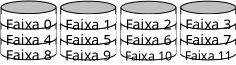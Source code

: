 <?xml version="1.0" encoding="UTF-8"?>
<dia:diagram xmlns:dia="http://www.lysator.liu.se/~alla/dia/">
  <dia:layer name="Segundo Plano" visible="true" active="true">
    <dia:object type="Standard - Line" version="0" id="O0">
      <dia:attribute name="obj_pos">
        <dia:point val="26.766,7.142"/>
      </dia:attribute>
      <dia:attribute name="obj_bb">
        <dia:rectangle val="26.766,6.37;26.767,7.142"/>
      </dia:attribute>
      <dia:attribute name="conn_endpoints">
        <dia:point val="26.766,7.142"/>
        <dia:point val="26.767,6.37"/>
      </dia:attribute>
      <dia:attribute name="numcp">
        <dia:int val="1"/>
      </dia:attribute>
      <dia:attribute name="line_width">
        <dia:real val="0"/>
      </dia:attribute>
      <dia:connections>
        <dia:connection handle="0" to="O19" connection="4"/>
        <dia:connection handle="1" to="O18" connection="4"/>
      </dia:connections>
    </dia:object>
    <dia:object type="Standard - Line" version="0" id="O1">
      <dia:attribute name="obj_pos">
        <dia:point val="24.014,7.142"/>
      </dia:attribute>
      <dia:attribute name="obj_bb">
        <dia:rectangle val="24.014,6.37;24.015,7.142"/>
      </dia:attribute>
      <dia:attribute name="conn_endpoints">
        <dia:point val="24.014,7.142"/>
        <dia:point val="24.015,6.37"/>
      </dia:attribute>
      <dia:attribute name="numcp">
        <dia:int val="1"/>
      </dia:attribute>
      <dia:attribute name="line_width">
        <dia:real val="0"/>
      </dia:attribute>
      <dia:connections>
        <dia:connection handle="0" to="O19" connection="3"/>
        <dia:connection handle="1" to="O18" connection="3"/>
      </dia:connections>
    </dia:object>
    <dia:object type="Standard - Line" version="0" id="O2">
      <dia:attribute name="obj_pos">
        <dia:point val="29.747,7.152"/>
      </dia:attribute>
      <dia:attribute name="obj_bb">
        <dia:rectangle val="29.747,6.38;29.747,7.152"/>
      </dia:attribute>
      <dia:attribute name="conn_endpoints">
        <dia:point val="29.747,7.152"/>
        <dia:point val="29.747,6.38"/>
      </dia:attribute>
      <dia:attribute name="numcp">
        <dia:int val="1"/>
      </dia:attribute>
      <dia:attribute name="line_width">
        <dia:real val="0"/>
      </dia:attribute>
      <dia:connections>
        <dia:connection handle="0" to="O35" connection="4"/>
        <dia:connection handle="1" to="O34" connection="4"/>
      </dia:connections>
    </dia:object>
    <dia:object type="Standard - Line" version="0" id="O3">
      <dia:attribute name="obj_pos">
        <dia:point val="26.994,7.152"/>
      </dia:attribute>
      <dia:attribute name="obj_bb">
        <dia:rectangle val="26.994,6.38;26.995,7.152"/>
      </dia:attribute>
      <dia:attribute name="conn_endpoints">
        <dia:point val="26.994,7.152"/>
        <dia:point val="26.995,6.38"/>
      </dia:attribute>
      <dia:attribute name="numcp">
        <dia:int val="1"/>
      </dia:attribute>
      <dia:attribute name="line_width">
        <dia:real val="0"/>
      </dia:attribute>
      <dia:connections>
        <dia:connection handle="0" to="O35" connection="3"/>
        <dia:connection handle="1" to="O34" connection="3"/>
      </dia:connections>
    </dia:object>
    <dia:object type="Standard - Line" version="0" id="O4">
      <dia:attribute name="obj_pos">
        <dia:point val="32.759,7.155"/>
      </dia:attribute>
      <dia:attribute name="obj_bb">
        <dia:rectangle val="32.759,6.383;32.76,7.155"/>
      </dia:attribute>
      <dia:attribute name="conn_endpoints">
        <dia:point val="32.759,7.155"/>
        <dia:point val="32.76,6.383"/>
      </dia:attribute>
      <dia:attribute name="numcp">
        <dia:int val="1"/>
      </dia:attribute>
      <dia:attribute name="line_width">
        <dia:real val="0"/>
      </dia:attribute>
      <dia:connections>
        <dia:connection handle="0" to="O51" connection="4"/>
        <dia:connection handle="1" to="O50" connection="4"/>
      </dia:connections>
    </dia:object>
    <dia:object type="Standard - Line" version="0" id="O5">
      <dia:attribute name="obj_pos">
        <dia:point val="30.007,7.155"/>
      </dia:attribute>
      <dia:attribute name="obj_bb">
        <dia:rectangle val="30.007,6.383;30.008,7.155"/>
      </dia:attribute>
      <dia:attribute name="conn_endpoints">
        <dia:point val="30.007,7.155"/>
        <dia:point val="30.008,6.383"/>
      </dia:attribute>
      <dia:attribute name="numcp">
        <dia:int val="1"/>
      </dia:attribute>
      <dia:attribute name="line_width">
        <dia:real val="0"/>
      </dia:attribute>
      <dia:connections>
        <dia:connection handle="0" to="O51" connection="3"/>
        <dia:connection handle="1" to="O50" connection="3"/>
      </dia:connections>
    </dia:object>
    <dia:object type="Standard - Line" version="0" id="O6">
      <dia:attribute name="obj_pos">
        <dia:point val="26.763,8.675"/>
      </dia:attribute>
      <dia:attribute name="obj_bb">
        <dia:rectangle val="26.763,7.903;26.764,8.675"/>
      </dia:attribute>
      <dia:attribute name="conn_endpoints">
        <dia:point val="26.763,8.675"/>
        <dia:point val="26.764,7.903"/>
      </dia:attribute>
      <dia:attribute name="numcp">
        <dia:int val="1"/>
      </dia:attribute>
      <dia:attribute name="line_width">
        <dia:real val="0"/>
      </dia:attribute>
      <dia:connections>
        <dia:connection handle="0" to="O9" connection="4"/>
        <dia:connection handle="1" to="O8" connection="4"/>
      </dia:connections>
    </dia:object>
    <dia:object type="Standard - Line" version="0" id="O7">
      <dia:attribute name="obj_pos">
        <dia:point val="24.011,8.675"/>
      </dia:attribute>
      <dia:attribute name="obj_bb">
        <dia:rectangle val="24.011,7.903;24.012,8.675"/>
      </dia:attribute>
      <dia:attribute name="conn_endpoints">
        <dia:point val="24.011,8.675"/>
        <dia:point val="24.012,7.903"/>
      </dia:attribute>
      <dia:attribute name="numcp">
        <dia:int val="1"/>
      </dia:attribute>
      <dia:attribute name="line_width">
        <dia:real val="0"/>
      </dia:attribute>
      <dia:connections>
        <dia:connection handle="0" to="O9" connection="3"/>
        <dia:connection handle="1" to="O8" connection="3"/>
      </dia:connections>
    </dia:object>
    <dia:object type="Standard - Ellipse" version="0" id="O8">
      <dia:attribute name="obj_pos">
        <dia:point val="24.012,7.587"/>
      </dia:attribute>
      <dia:attribute name="obj_bb">
        <dia:rectangle val="24.012,7.587;26.764,8.219"/>
      </dia:attribute>
      <dia:attribute name="elem_corner">
        <dia:point val="24.012,7.587"/>
      </dia:attribute>
      <dia:attribute name="elem_width">
        <dia:real val="2.752"/>
      </dia:attribute>
      <dia:attribute name="elem_height">
        <dia:real val="0.632"/>
      </dia:attribute>
      <dia:attribute name="border_width">
        <dia:real val="0"/>
      </dia:attribute>
      <dia:attribute name="inner_color">
        <dia:color val="#7f7f7f"/>
      </dia:attribute>
    </dia:object>
    <dia:object type="Standard - Ellipse" version="0" id="O9">
      <dia:attribute name="obj_pos">
        <dia:point val="24.011,8.359"/>
      </dia:attribute>
      <dia:attribute name="obj_bb">
        <dia:rectangle val="24.011,8.359;26.763,8.991"/>
      </dia:attribute>
      <dia:attribute name="elem_corner">
        <dia:point val="24.011,8.359"/>
      </dia:attribute>
      <dia:attribute name="elem_width">
        <dia:real val="2.752"/>
      </dia:attribute>
      <dia:attribute name="elem_height">
        <dia:real val="0.632"/>
      </dia:attribute>
      <dia:attribute name="border_width">
        <dia:real val="0"/>
      </dia:attribute>
    </dia:object>
    <dia:object type="Standard - Box" version="0" id="O10">
      <dia:attribute name="obj_pos">
        <dia:point val="24.026,8.265"/>
      </dia:attribute>
      <dia:attribute name="obj_bb">
        <dia:rectangle val="24.026,8.265;26.751,8.67"/>
      </dia:attribute>
      <dia:attribute name="elem_corner">
        <dia:point val="24.026,8.265"/>
      </dia:attribute>
      <dia:attribute name="elem_width">
        <dia:real val="2.725"/>
      </dia:attribute>
      <dia:attribute name="elem_height">
        <dia:real val="0.405"/>
      </dia:attribute>
      <dia:attribute name="border_width">
        <dia:real val="0"/>
      </dia:attribute>
      <dia:attribute name="border_color">
        <dia:color val="#ffffff"/>
      </dia:attribute>
      <dia:attribute name="show_background">
        <dia:boolean val="true"/>
      </dia:attribute>
    </dia:object>
    <dia:object type="Standard - Text" version="1" id="O11">
      <dia:attribute name="obj_pos">
        <dia:point val="25.395,8.74"/>
      </dia:attribute>
      <dia:attribute name="obj_bb">
        <dia:rectangle val="24.148,8.329;26.641,9.151"/>
      </dia:attribute>
      <dia:attribute name="text">
        <dia:composite type="text">
          <dia:attribute name="string">
            <dia:string>#Faixa 8#</dia:string>
          </dia:attribute>
          <dia:attribute name="font">
            <dia:font family="sans" style="0" name="Helvetica"/>
          </dia:attribute>
          <dia:attribute name="height">
            <dia:real val="0.882"/>
          </dia:attribute>
          <dia:attribute name="pos">
            <dia:point val="25.395,8.984"/>
          </dia:attribute>
          <dia:attribute name="color">
            <dia:color val="#000000"/>
          </dia:attribute>
          <dia:attribute name="alignment">
            <dia:enum val="1"/>
          </dia:attribute>
        </dia:composite>
      </dia:attribute>
      <dia:attribute name="valign">
        <dia:enum val="2"/>
      </dia:attribute>
    </dia:object>
    <dia:object type="Standard - Line" version="0" id="O12">
      <dia:attribute name="obj_pos">
        <dia:point val="26.763,7.911"/>
      </dia:attribute>
      <dia:attribute name="obj_bb">
        <dia:rectangle val="26.763,7.139;26.764,7.911"/>
      </dia:attribute>
      <dia:attribute name="conn_endpoints">
        <dia:point val="26.763,7.911"/>
        <dia:point val="26.764,7.139"/>
      </dia:attribute>
      <dia:attribute name="numcp">
        <dia:int val="1"/>
      </dia:attribute>
      <dia:attribute name="line_width">
        <dia:real val="0"/>
      </dia:attribute>
      <dia:connections>
        <dia:connection handle="0" to="O15" connection="4"/>
        <dia:connection handle="1" to="O14" connection="4"/>
      </dia:connections>
    </dia:object>
    <dia:object type="Standard - Line" version="0" id="O13">
      <dia:attribute name="obj_pos">
        <dia:point val="24.011,7.911"/>
      </dia:attribute>
      <dia:attribute name="obj_bb">
        <dia:rectangle val="24.011,7.139;24.011,7.911"/>
      </dia:attribute>
      <dia:attribute name="conn_endpoints">
        <dia:point val="24.011,7.911"/>
        <dia:point val="24.011,7.139"/>
      </dia:attribute>
      <dia:attribute name="numcp">
        <dia:int val="1"/>
      </dia:attribute>
      <dia:attribute name="line_width">
        <dia:real val="0"/>
      </dia:attribute>
      <dia:connections>
        <dia:connection handle="0" to="O15" connection="3"/>
        <dia:connection handle="1" to="O14" connection="3"/>
      </dia:connections>
    </dia:object>
    <dia:object type="Standard - Ellipse" version="0" id="O14">
      <dia:attribute name="obj_pos">
        <dia:point val="24.011,6.823"/>
      </dia:attribute>
      <dia:attribute name="obj_bb">
        <dia:rectangle val="24.011,6.823;26.764,7.455"/>
      </dia:attribute>
      <dia:attribute name="elem_corner">
        <dia:point val="24.011,6.823"/>
      </dia:attribute>
      <dia:attribute name="elem_width">
        <dia:real val="2.752"/>
      </dia:attribute>
      <dia:attribute name="elem_height">
        <dia:real val="0.632"/>
      </dia:attribute>
      <dia:attribute name="border_width">
        <dia:real val="0"/>
      </dia:attribute>
      <dia:attribute name="inner_color">
        <dia:color val="#7f7f7f"/>
      </dia:attribute>
    </dia:object>
    <dia:object type="Standard - Ellipse" version="0" id="O15">
      <dia:attribute name="obj_pos">
        <dia:point val="24.011,7.595"/>
      </dia:attribute>
      <dia:attribute name="obj_bb">
        <dia:rectangle val="24.011,7.595;26.763,8.227"/>
      </dia:attribute>
      <dia:attribute name="elem_corner">
        <dia:point val="24.011,7.595"/>
      </dia:attribute>
      <dia:attribute name="elem_width">
        <dia:real val="2.752"/>
      </dia:attribute>
      <dia:attribute name="elem_height">
        <dia:real val="0.632"/>
      </dia:attribute>
      <dia:attribute name="border_width">
        <dia:real val="0"/>
      </dia:attribute>
    </dia:object>
    <dia:object type="Standard - Box" version="0" id="O16">
      <dia:attribute name="obj_pos">
        <dia:point val="24.026,7.501"/>
      </dia:attribute>
      <dia:attribute name="obj_bb">
        <dia:rectangle val="24.026,7.501;26.751,7.906"/>
      </dia:attribute>
      <dia:attribute name="elem_corner">
        <dia:point val="24.026,7.501"/>
      </dia:attribute>
      <dia:attribute name="elem_width">
        <dia:real val="2.725"/>
      </dia:attribute>
      <dia:attribute name="elem_height">
        <dia:real val="0.405"/>
      </dia:attribute>
      <dia:attribute name="border_width">
        <dia:real val="0"/>
      </dia:attribute>
      <dia:attribute name="border_color">
        <dia:color val="#ffffff"/>
      </dia:attribute>
      <dia:attribute name="show_background">
        <dia:boolean val="true"/>
      </dia:attribute>
    </dia:object>
    <dia:object type="Standard - Text" version="1" id="O17">
      <dia:attribute name="obj_pos">
        <dia:point val="25.394,7.976"/>
      </dia:attribute>
      <dia:attribute name="obj_bb">
        <dia:rectangle val="24.148,7.565;26.64,8.387"/>
      </dia:attribute>
      <dia:attribute name="text">
        <dia:composite type="text">
          <dia:attribute name="string">
            <dia:string>#Faixa 4#</dia:string>
          </dia:attribute>
          <dia:attribute name="font">
            <dia:font family="sans" style="0" name="Helvetica"/>
          </dia:attribute>
          <dia:attribute name="height">
            <dia:real val="0.882"/>
          </dia:attribute>
          <dia:attribute name="pos">
            <dia:point val="25.394,8.22"/>
          </dia:attribute>
          <dia:attribute name="color">
            <dia:color val="#000000"/>
          </dia:attribute>
          <dia:attribute name="alignment">
            <dia:enum val="1"/>
          </dia:attribute>
        </dia:composite>
      </dia:attribute>
      <dia:attribute name="valign">
        <dia:enum val="2"/>
      </dia:attribute>
    </dia:object>
    <dia:object type="Standard - Ellipse" version="0" id="O18">
      <dia:attribute name="obj_pos">
        <dia:point val="24.015,6.054"/>
      </dia:attribute>
      <dia:attribute name="obj_bb">
        <dia:rectangle val="24.015,6.054;26.767,6.686"/>
      </dia:attribute>
      <dia:attribute name="elem_corner">
        <dia:point val="24.015,6.054"/>
      </dia:attribute>
      <dia:attribute name="elem_width">
        <dia:real val="2.752"/>
      </dia:attribute>
      <dia:attribute name="elem_height">
        <dia:real val="0.632"/>
      </dia:attribute>
      <dia:attribute name="border_width">
        <dia:real val="0"/>
      </dia:attribute>
      <dia:attribute name="inner_color">
        <dia:color val="#bfbfbf"/>
      </dia:attribute>
    </dia:object>
    <dia:object type="Standard - Ellipse" version="0" id="O19">
      <dia:attribute name="obj_pos">
        <dia:point val="24.014,6.827"/>
      </dia:attribute>
      <dia:attribute name="obj_bb">
        <dia:rectangle val="24.014,6.827;26.766,7.458"/>
      </dia:attribute>
      <dia:attribute name="elem_corner">
        <dia:point val="24.014,6.827"/>
      </dia:attribute>
      <dia:attribute name="elem_width">
        <dia:real val="2.752"/>
      </dia:attribute>
      <dia:attribute name="elem_height">
        <dia:real val="0.632"/>
      </dia:attribute>
      <dia:attribute name="border_width">
        <dia:real val="0"/>
      </dia:attribute>
    </dia:object>
    <dia:object type="Standard - Box" version="0" id="O20">
      <dia:attribute name="obj_pos">
        <dia:point val="24.029,6.733"/>
      </dia:attribute>
      <dia:attribute name="obj_bb">
        <dia:rectangle val="24.029,6.733;26.754,7.138"/>
      </dia:attribute>
      <dia:attribute name="elem_corner">
        <dia:point val="24.029,6.733"/>
      </dia:attribute>
      <dia:attribute name="elem_width">
        <dia:real val="2.725"/>
      </dia:attribute>
      <dia:attribute name="elem_height">
        <dia:real val="0.405"/>
      </dia:attribute>
      <dia:attribute name="border_width">
        <dia:real val="0"/>
      </dia:attribute>
      <dia:attribute name="border_color">
        <dia:color val="#ffffff"/>
      </dia:attribute>
      <dia:attribute name="show_background">
        <dia:boolean val="true"/>
      </dia:attribute>
    </dia:object>
    <dia:object type="Standard - Text" version="1" id="O21">
      <dia:attribute name="obj_pos">
        <dia:point val="25.397,7.207"/>
      </dia:attribute>
      <dia:attribute name="obj_bb">
        <dia:rectangle val="24.151,6.796;26.644,7.619"/>
      </dia:attribute>
      <dia:attribute name="text">
        <dia:composite type="text">
          <dia:attribute name="string">
            <dia:string>#Faixa 0#</dia:string>
          </dia:attribute>
          <dia:attribute name="font">
            <dia:font family="sans" style="0" name="Helvetica"/>
          </dia:attribute>
          <dia:attribute name="height">
            <dia:real val="0.882"/>
          </dia:attribute>
          <dia:attribute name="pos">
            <dia:point val="25.397,7.451"/>
          </dia:attribute>
          <dia:attribute name="color">
            <dia:color val="#000000"/>
          </dia:attribute>
          <dia:attribute name="alignment">
            <dia:enum val="1"/>
          </dia:attribute>
        </dia:composite>
      </dia:attribute>
      <dia:attribute name="valign">
        <dia:enum val="2"/>
      </dia:attribute>
    </dia:object>
    <dia:object type="Standard - Line" version="0" id="O22">
      <dia:attribute name="obj_pos">
        <dia:point val="29.744,8.685"/>
      </dia:attribute>
      <dia:attribute name="obj_bb">
        <dia:rectangle val="29.744,7.913;29.745,8.685"/>
      </dia:attribute>
      <dia:attribute name="conn_endpoints">
        <dia:point val="29.744,8.685"/>
        <dia:point val="29.745,7.913"/>
      </dia:attribute>
      <dia:attribute name="numcp">
        <dia:int val="1"/>
      </dia:attribute>
      <dia:attribute name="line_width">
        <dia:real val="0"/>
      </dia:attribute>
      <dia:connections>
        <dia:connection handle="0" to="O25" connection="4"/>
        <dia:connection handle="1" to="O24" connection="4"/>
      </dia:connections>
    </dia:object>
    <dia:object type="Standard - Line" version="0" id="O23">
      <dia:attribute name="obj_pos">
        <dia:point val="26.991,8.685"/>
      </dia:attribute>
      <dia:attribute name="obj_bb">
        <dia:rectangle val="26.991,7.913;26.992,8.685"/>
      </dia:attribute>
      <dia:attribute name="conn_endpoints">
        <dia:point val="26.991,8.685"/>
        <dia:point val="26.992,7.913"/>
      </dia:attribute>
      <dia:attribute name="numcp">
        <dia:int val="1"/>
      </dia:attribute>
      <dia:attribute name="line_width">
        <dia:real val="0"/>
      </dia:attribute>
      <dia:connections>
        <dia:connection handle="0" to="O25" connection="3"/>
        <dia:connection handle="1" to="O24" connection="3"/>
      </dia:connections>
    </dia:object>
    <dia:object type="Standard - Ellipse" version="0" id="O24">
      <dia:attribute name="obj_pos">
        <dia:point val="26.992,7.597"/>
      </dia:attribute>
      <dia:attribute name="obj_bb">
        <dia:rectangle val="26.992,7.597;29.745,8.229"/>
      </dia:attribute>
      <dia:attribute name="elem_corner">
        <dia:point val="26.992,7.597"/>
      </dia:attribute>
      <dia:attribute name="elem_width">
        <dia:real val="2.752"/>
      </dia:attribute>
      <dia:attribute name="elem_height">
        <dia:real val="0.632"/>
      </dia:attribute>
      <dia:attribute name="border_width">
        <dia:real val="0"/>
      </dia:attribute>
      <dia:attribute name="inner_color">
        <dia:color val="#7f7f7f"/>
      </dia:attribute>
    </dia:object>
    <dia:object type="Standard - Ellipse" version="0" id="O25">
      <dia:attribute name="obj_pos">
        <dia:point val="26.991,8.369"/>
      </dia:attribute>
      <dia:attribute name="obj_bb">
        <dia:rectangle val="26.991,8.369;29.744,9.001"/>
      </dia:attribute>
      <dia:attribute name="elem_corner">
        <dia:point val="26.991,8.369"/>
      </dia:attribute>
      <dia:attribute name="elem_width">
        <dia:real val="2.752"/>
      </dia:attribute>
      <dia:attribute name="elem_height">
        <dia:real val="0.632"/>
      </dia:attribute>
      <dia:attribute name="border_width">
        <dia:real val="0"/>
      </dia:attribute>
    </dia:object>
    <dia:object type="Standard - Box" version="0" id="O26">
      <dia:attribute name="obj_pos">
        <dia:point val="27.007,8.275"/>
      </dia:attribute>
      <dia:attribute name="obj_bb">
        <dia:rectangle val="27.007,8.275;29.732,8.68"/>
      </dia:attribute>
      <dia:attribute name="elem_corner">
        <dia:point val="27.007,8.275"/>
      </dia:attribute>
      <dia:attribute name="elem_width">
        <dia:real val="2.725"/>
      </dia:attribute>
      <dia:attribute name="elem_height">
        <dia:real val="0.405"/>
      </dia:attribute>
      <dia:attribute name="border_width">
        <dia:real val="0"/>
      </dia:attribute>
      <dia:attribute name="border_color">
        <dia:color val="#ffffff"/>
      </dia:attribute>
      <dia:attribute name="show_background">
        <dia:boolean val="true"/>
      </dia:attribute>
    </dia:object>
    <dia:object type="Standard - Text" version="1" id="O27">
      <dia:attribute name="obj_pos">
        <dia:point val="28.366,8.759"/>
      </dia:attribute>
      <dia:attribute name="obj_bb">
        <dia:rectangle val="27.12,8.347;29.613,9.17"/>
      </dia:attribute>
      <dia:attribute name="text">
        <dia:composite type="text">
          <dia:attribute name="string">
            <dia:string>#Faixa 9#</dia:string>
          </dia:attribute>
          <dia:attribute name="font">
            <dia:font family="sans" style="0" name="Helvetica"/>
          </dia:attribute>
          <dia:attribute name="height">
            <dia:real val="0.882"/>
          </dia:attribute>
          <dia:attribute name="pos">
            <dia:point val="28.366,9.002"/>
          </dia:attribute>
          <dia:attribute name="color">
            <dia:color val="#000000"/>
          </dia:attribute>
          <dia:attribute name="alignment">
            <dia:enum val="1"/>
          </dia:attribute>
        </dia:composite>
      </dia:attribute>
      <dia:attribute name="valign">
        <dia:enum val="2"/>
      </dia:attribute>
    </dia:object>
    <dia:object type="Standard - Line" version="0" id="O28">
      <dia:attribute name="obj_pos">
        <dia:point val="29.744,7.921"/>
      </dia:attribute>
      <dia:attribute name="obj_bb">
        <dia:rectangle val="29.744,7.149;29.744,7.921"/>
      </dia:attribute>
      <dia:attribute name="conn_endpoints">
        <dia:point val="29.744,7.921"/>
        <dia:point val="29.744,7.149"/>
      </dia:attribute>
      <dia:attribute name="numcp">
        <dia:int val="1"/>
      </dia:attribute>
      <dia:attribute name="line_width">
        <dia:real val="0"/>
      </dia:attribute>
      <dia:connections>
        <dia:connection handle="0" to="O31" connection="4"/>
        <dia:connection handle="1" to="O30" connection="4"/>
      </dia:connections>
    </dia:object>
    <dia:object type="Standard - Line" version="0" id="O29">
      <dia:attribute name="obj_pos">
        <dia:point val="26.991,7.921"/>
      </dia:attribute>
      <dia:attribute name="obj_bb">
        <dia:rectangle val="26.991,7.149;26.992,7.921"/>
      </dia:attribute>
      <dia:attribute name="conn_endpoints">
        <dia:point val="26.991,7.921"/>
        <dia:point val="26.992,7.149"/>
      </dia:attribute>
      <dia:attribute name="numcp">
        <dia:int val="1"/>
      </dia:attribute>
      <dia:attribute name="line_width">
        <dia:real val="0"/>
      </dia:attribute>
      <dia:connections>
        <dia:connection handle="0" to="O31" connection="3"/>
        <dia:connection handle="1" to="O30" connection="3"/>
      </dia:connections>
    </dia:object>
    <dia:object type="Standard - Ellipse" version="0" id="O30">
      <dia:attribute name="obj_pos">
        <dia:point val="26.992,6.833"/>
      </dia:attribute>
      <dia:attribute name="obj_bb">
        <dia:rectangle val="26.992,6.833;29.744,7.465"/>
      </dia:attribute>
      <dia:attribute name="elem_corner">
        <dia:point val="26.992,6.833"/>
      </dia:attribute>
      <dia:attribute name="elem_width">
        <dia:real val="2.752"/>
      </dia:attribute>
      <dia:attribute name="elem_height">
        <dia:real val="0.632"/>
      </dia:attribute>
      <dia:attribute name="border_width">
        <dia:real val="0"/>
      </dia:attribute>
      <dia:attribute name="inner_color">
        <dia:color val="#7f7f7f"/>
      </dia:attribute>
    </dia:object>
    <dia:object type="Standard - Ellipse" version="0" id="O31">
      <dia:attribute name="obj_pos">
        <dia:point val="26.991,7.605"/>
      </dia:attribute>
      <dia:attribute name="obj_bb">
        <dia:rectangle val="26.991,7.605;29.744,8.237"/>
      </dia:attribute>
      <dia:attribute name="elem_corner">
        <dia:point val="26.991,7.605"/>
      </dia:attribute>
      <dia:attribute name="elem_width">
        <dia:real val="2.752"/>
      </dia:attribute>
      <dia:attribute name="elem_height">
        <dia:real val="0.632"/>
      </dia:attribute>
      <dia:attribute name="border_width">
        <dia:real val="0"/>
      </dia:attribute>
    </dia:object>
    <dia:object type="Standard - Box" version="0" id="O32">
      <dia:attribute name="obj_pos">
        <dia:point val="27.007,7.511"/>
      </dia:attribute>
      <dia:attribute name="obj_bb">
        <dia:rectangle val="27.007,7.511;29.731,7.916"/>
      </dia:attribute>
      <dia:attribute name="elem_corner">
        <dia:point val="27.007,7.511"/>
      </dia:attribute>
      <dia:attribute name="elem_width">
        <dia:real val="2.725"/>
      </dia:attribute>
      <dia:attribute name="elem_height">
        <dia:real val="0.405"/>
      </dia:attribute>
      <dia:attribute name="border_width">
        <dia:real val="0"/>
      </dia:attribute>
      <dia:attribute name="border_color">
        <dia:color val="#ffffff"/>
      </dia:attribute>
      <dia:attribute name="show_background">
        <dia:boolean val="true"/>
      </dia:attribute>
    </dia:object>
    <dia:object type="Standard - Text" version="1" id="O33">
      <dia:attribute name="obj_pos">
        <dia:point val="28.375,7.986"/>
      </dia:attribute>
      <dia:attribute name="obj_bb">
        <dia:rectangle val="27.129,7.575;29.621,8.397"/>
      </dia:attribute>
      <dia:attribute name="text">
        <dia:composite type="text">
          <dia:attribute name="string">
            <dia:string>#Faixa 5#</dia:string>
          </dia:attribute>
          <dia:attribute name="font">
            <dia:font family="sans" style="0" name="Helvetica"/>
          </dia:attribute>
          <dia:attribute name="height">
            <dia:real val="0.882"/>
          </dia:attribute>
          <dia:attribute name="pos">
            <dia:point val="28.375,8.23"/>
          </dia:attribute>
          <dia:attribute name="color">
            <dia:color val="#000000"/>
          </dia:attribute>
          <dia:attribute name="alignment">
            <dia:enum val="1"/>
          </dia:attribute>
        </dia:composite>
      </dia:attribute>
      <dia:attribute name="valign">
        <dia:enum val="2"/>
      </dia:attribute>
    </dia:object>
    <dia:object type="Standard - Ellipse" version="0" id="O34">
      <dia:attribute name="obj_pos">
        <dia:point val="26.995,6.064"/>
      </dia:attribute>
      <dia:attribute name="obj_bb">
        <dia:rectangle val="26.995,6.064;29.748,6.696"/>
      </dia:attribute>
      <dia:attribute name="elem_corner">
        <dia:point val="26.995,6.064"/>
      </dia:attribute>
      <dia:attribute name="elem_width">
        <dia:real val="2.752"/>
      </dia:attribute>
      <dia:attribute name="elem_height">
        <dia:real val="0.632"/>
      </dia:attribute>
      <dia:attribute name="border_width">
        <dia:real val="0"/>
      </dia:attribute>
      <dia:attribute name="inner_color">
        <dia:color val="#bfbfbf"/>
      </dia:attribute>
    </dia:object>
    <dia:object type="Standard - Ellipse" version="0" id="O35">
      <dia:attribute name="obj_pos">
        <dia:point val="26.994,6.836"/>
      </dia:attribute>
      <dia:attribute name="obj_bb">
        <dia:rectangle val="26.994,6.836;29.747,7.468"/>
      </dia:attribute>
      <dia:attribute name="elem_corner">
        <dia:point val="26.994,6.836"/>
      </dia:attribute>
      <dia:attribute name="elem_width">
        <dia:real val="2.752"/>
      </dia:attribute>
      <dia:attribute name="elem_height">
        <dia:real val="0.632"/>
      </dia:attribute>
      <dia:attribute name="border_width">
        <dia:real val="0"/>
      </dia:attribute>
    </dia:object>
    <dia:object type="Standard - Box" version="0" id="O36">
      <dia:attribute name="obj_pos">
        <dia:point val="27.01,6.743"/>
      </dia:attribute>
      <dia:attribute name="obj_bb">
        <dia:rectangle val="27.01,6.743;29.734,7.148"/>
      </dia:attribute>
      <dia:attribute name="elem_corner">
        <dia:point val="27.01,6.743"/>
      </dia:attribute>
      <dia:attribute name="elem_width">
        <dia:real val="2.725"/>
      </dia:attribute>
      <dia:attribute name="elem_height">
        <dia:real val="0.405"/>
      </dia:attribute>
      <dia:attribute name="border_width">
        <dia:real val="0"/>
      </dia:attribute>
      <dia:attribute name="border_color">
        <dia:color val="#ffffff"/>
      </dia:attribute>
      <dia:attribute name="show_background">
        <dia:boolean val="true"/>
      </dia:attribute>
    </dia:object>
    <dia:object type="Standard - Text" version="1" id="O37">
      <dia:attribute name="obj_pos">
        <dia:point val="28.37,7.214"/>
      </dia:attribute>
      <dia:attribute name="obj_bb">
        <dia:rectangle val="27.124,6.803;29.617,7.626"/>
      </dia:attribute>
      <dia:attribute name="text">
        <dia:composite type="text">
          <dia:attribute name="string">
            <dia:string>#Faixa 1#</dia:string>
          </dia:attribute>
          <dia:attribute name="font">
            <dia:font family="sans" style="0" name="Helvetica"/>
          </dia:attribute>
          <dia:attribute name="height">
            <dia:real val="0.882"/>
          </dia:attribute>
          <dia:attribute name="pos">
            <dia:point val="28.37,7.458"/>
          </dia:attribute>
          <dia:attribute name="color">
            <dia:color val="#000000"/>
          </dia:attribute>
          <dia:attribute name="alignment">
            <dia:enum val="1"/>
          </dia:attribute>
        </dia:composite>
      </dia:attribute>
      <dia:attribute name="valign">
        <dia:enum val="2"/>
      </dia:attribute>
      <dia:connections>
        <dia:connection handle="0" to="O35" connection="8"/>
      </dia:connections>
    </dia:object>
    <dia:object type="Standard - Line" version="0" id="O38">
      <dia:attribute name="obj_pos">
        <dia:point val="32.756,8.687"/>
      </dia:attribute>
      <dia:attribute name="obj_bb">
        <dia:rectangle val="32.756,7.915;32.757,8.687"/>
      </dia:attribute>
      <dia:attribute name="conn_endpoints">
        <dia:point val="32.756,8.687"/>
        <dia:point val="32.757,7.915"/>
      </dia:attribute>
      <dia:attribute name="numcp">
        <dia:int val="1"/>
      </dia:attribute>
      <dia:attribute name="line_width">
        <dia:real val="0"/>
      </dia:attribute>
      <dia:connections>
        <dia:connection handle="0" to="O41" connection="4"/>
        <dia:connection handle="1" to="O40" connection="4"/>
      </dia:connections>
    </dia:object>
    <dia:object type="Standard - Line" version="0" id="O39">
      <dia:attribute name="obj_pos">
        <dia:point val="30.004,8.687"/>
      </dia:attribute>
      <dia:attribute name="obj_bb">
        <dia:rectangle val="30.004,7.915;30.005,8.687"/>
      </dia:attribute>
      <dia:attribute name="conn_endpoints">
        <dia:point val="30.004,8.687"/>
        <dia:point val="30.005,7.915"/>
      </dia:attribute>
      <dia:attribute name="numcp">
        <dia:int val="1"/>
      </dia:attribute>
      <dia:attribute name="line_width">
        <dia:real val="0"/>
      </dia:attribute>
      <dia:connections>
        <dia:connection handle="0" to="O41" connection="3"/>
        <dia:connection handle="1" to="O40" connection="3"/>
      </dia:connections>
    </dia:object>
    <dia:object type="Standard - Ellipse" version="0" id="O40">
      <dia:attribute name="obj_pos">
        <dia:point val="30.005,7.599"/>
      </dia:attribute>
      <dia:attribute name="obj_bb">
        <dia:rectangle val="30.005,7.599;32.757,8.231"/>
      </dia:attribute>
      <dia:attribute name="elem_corner">
        <dia:point val="30.005,7.599"/>
      </dia:attribute>
      <dia:attribute name="elem_width">
        <dia:real val="2.752"/>
      </dia:attribute>
      <dia:attribute name="elem_height">
        <dia:real val="0.632"/>
      </dia:attribute>
      <dia:attribute name="border_width">
        <dia:real val="0"/>
      </dia:attribute>
      <dia:attribute name="inner_color">
        <dia:color val="#7f7f7f"/>
      </dia:attribute>
    </dia:object>
    <dia:object type="Standard - Ellipse" version="0" id="O41">
      <dia:attribute name="obj_pos">
        <dia:point val="30.004,8.371"/>
      </dia:attribute>
      <dia:attribute name="obj_bb">
        <dia:rectangle val="30.004,8.371;32.756,9.003"/>
      </dia:attribute>
      <dia:attribute name="elem_corner">
        <dia:point val="30.004,8.371"/>
      </dia:attribute>
      <dia:attribute name="elem_width">
        <dia:real val="2.752"/>
      </dia:attribute>
      <dia:attribute name="elem_height">
        <dia:real val="0.632"/>
      </dia:attribute>
      <dia:attribute name="border_width">
        <dia:real val="0"/>
      </dia:attribute>
    </dia:object>
    <dia:object type="Standard - Box" version="0" id="O42">
      <dia:attribute name="obj_pos">
        <dia:point val="30.019,8.278"/>
      </dia:attribute>
      <dia:attribute name="obj_bb">
        <dia:rectangle val="30.019,8.278;32.744,8.683"/>
      </dia:attribute>
      <dia:attribute name="elem_corner">
        <dia:point val="30.019,8.278"/>
      </dia:attribute>
      <dia:attribute name="elem_width">
        <dia:real val="2.725"/>
      </dia:attribute>
      <dia:attribute name="elem_height">
        <dia:real val="0.405"/>
      </dia:attribute>
      <dia:attribute name="border_width">
        <dia:real val="0"/>
      </dia:attribute>
      <dia:attribute name="border_color">
        <dia:color val="#ffffff"/>
      </dia:attribute>
      <dia:attribute name="show_background">
        <dia:boolean val="true"/>
      </dia:attribute>
    </dia:object>
    <dia:object type="Standard - Text" version="1" id="O43">
      <dia:attribute name="obj_pos">
        <dia:point val="31.388,8.788"/>
      </dia:attribute>
      <dia:attribute name="obj_bb">
        <dia:rectangle val="30.094,8.425;32.681,9.15"/>
      </dia:attribute>
      <dia:attribute name="text">
        <dia:composite type="text">
          <dia:attribute name="string">
            <dia:string>#Faixa 10#</dia:string>
          </dia:attribute>
          <dia:attribute name="font">
            <dia:font family="sans" style="0" name="Helvetica"/>
          </dia:attribute>
          <dia:attribute name="height">
            <dia:real val="0.776"/>
          </dia:attribute>
          <dia:attribute name="pos">
            <dia:point val="31.388,9.003"/>
          </dia:attribute>
          <dia:attribute name="color">
            <dia:color val="#000000"/>
          </dia:attribute>
          <dia:attribute name="alignment">
            <dia:enum val="1"/>
          </dia:attribute>
        </dia:composite>
      </dia:attribute>
      <dia:attribute name="valign">
        <dia:enum val="2"/>
      </dia:attribute>
    </dia:object>
    <dia:object type="Standard - Line" version="0" id="O44">
      <dia:attribute name="obj_pos">
        <dia:point val="32.756,7.924"/>
      </dia:attribute>
      <dia:attribute name="obj_bb">
        <dia:rectangle val="32.756,7.151;32.757,7.924"/>
      </dia:attribute>
      <dia:attribute name="conn_endpoints">
        <dia:point val="32.756,7.924"/>
        <dia:point val="32.757,7.151"/>
      </dia:attribute>
      <dia:attribute name="numcp">
        <dia:int val="1"/>
      </dia:attribute>
      <dia:attribute name="line_width">
        <dia:real val="0"/>
      </dia:attribute>
      <dia:connections>
        <dia:connection handle="0" to="O47" connection="4"/>
        <dia:connection handle="1" to="O46" connection="4"/>
      </dia:connections>
    </dia:object>
    <dia:object type="Standard - Line" version="0" id="O45">
      <dia:attribute name="obj_pos">
        <dia:point val="30.003,7.924"/>
      </dia:attribute>
      <dia:attribute name="obj_bb">
        <dia:rectangle val="30.003,7.151;30.004,7.924"/>
      </dia:attribute>
      <dia:attribute name="conn_endpoints">
        <dia:point val="30.003,7.924"/>
        <dia:point val="30.004,7.151"/>
      </dia:attribute>
      <dia:attribute name="numcp">
        <dia:int val="1"/>
      </dia:attribute>
      <dia:attribute name="line_width">
        <dia:real val="0"/>
      </dia:attribute>
      <dia:connections>
        <dia:connection handle="0" to="O47" connection="3"/>
        <dia:connection handle="1" to="O46" connection="3"/>
      </dia:connections>
    </dia:object>
    <dia:object type="Standard - Ellipse" version="0" id="O46">
      <dia:attribute name="obj_pos">
        <dia:point val="30.004,6.835"/>
      </dia:attribute>
      <dia:attribute name="obj_bb">
        <dia:rectangle val="30.004,6.835;32.757,7.467"/>
      </dia:attribute>
      <dia:attribute name="elem_corner">
        <dia:point val="30.004,6.835"/>
      </dia:attribute>
      <dia:attribute name="elem_width">
        <dia:real val="2.752"/>
      </dia:attribute>
      <dia:attribute name="elem_height">
        <dia:real val="0.632"/>
      </dia:attribute>
      <dia:attribute name="border_width">
        <dia:real val="0"/>
      </dia:attribute>
      <dia:attribute name="inner_color">
        <dia:color val="#7f7f7f"/>
      </dia:attribute>
    </dia:object>
    <dia:object type="Standard - Ellipse" version="0" id="O47">
      <dia:attribute name="obj_pos">
        <dia:point val="30.003,7.608"/>
      </dia:attribute>
      <dia:attribute name="obj_bb">
        <dia:rectangle val="30.003,7.608;32.756,8.239"/>
      </dia:attribute>
      <dia:attribute name="elem_corner">
        <dia:point val="30.003,7.608"/>
      </dia:attribute>
      <dia:attribute name="elem_width">
        <dia:real val="2.752"/>
      </dia:attribute>
      <dia:attribute name="elem_height">
        <dia:real val="0.632"/>
      </dia:attribute>
      <dia:attribute name="border_width">
        <dia:real val="0"/>
      </dia:attribute>
    </dia:object>
    <dia:object type="Standard - Box" version="0" id="O48">
      <dia:attribute name="obj_pos">
        <dia:point val="30.019,7.514"/>
      </dia:attribute>
      <dia:attribute name="obj_bb">
        <dia:rectangle val="30.019,7.514;32.744,7.919"/>
      </dia:attribute>
      <dia:attribute name="elem_corner">
        <dia:point val="30.019,7.514"/>
      </dia:attribute>
      <dia:attribute name="elem_width">
        <dia:real val="2.725"/>
      </dia:attribute>
      <dia:attribute name="elem_height">
        <dia:real val="0.405"/>
      </dia:attribute>
      <dia:attribute name="border_width">
        <dia:real val="0"/>
      </dia:attribute>
      <dia:attribute name="border_color">
        <dia:color val="#ffffff"/>
      </dia:attribute>
      <dia:attribute name="show_background">
        <dia:boolean val="true"/>
      </dia:attribute>
    </dia:object>
    <dia:object type="Standard - Text" version="1" id="O49">
      <dia:attribute name="obj_pos">
        <dia:point val="31.387,7.988"/>
      </dia:attribute>
      <dia:attribute name="obj_bb">
        <dia:rectangle val="30.141,7.577;32.633,8.4"/>
      </dia:attribute>
      <dia:attribute name="text">
        <dia:composite type="text">
          <dia:attribute name="string">
            <dia:string>#Faixa 6#</dia:string>
          </dia:attribute>
          <dia:attribute name="font">
            <dia:font family="sans" style="0" name="Helvetica"/>
          </dia:attribute>
          <dia:attribute name="height">
            <dia:real val="0.882"/>
          </dia:attribute>
          <dia:attribute name="pos">
            <dia:point val="31.387,8.232"/>
          </dia:attribute>
          <dia:attribute name="color">
            <dia:color val="#000000"/>
          </dia:attribute>
          <dia:attribute name="alignment">
            <dia:enum val="1"/>
          </dia:attribute>
        </dia:composite>
      </dia:attribute>
      <dia:attribute name="valign">
        <dia:enum val="2"/>
      </dia:attribute>
    </dia:object>
    <dia:object type="Standard - Ellipse" version="0" id="O50">
      <dia:attribute name="obj_pos">
        <dia:point val="30.008,6.067"/>
      </dia:attribute>
      <dia:attribute name="obj_bb">
        <dia:rectangle val="30.008,6.067;32.76,6.698"/>
      </dia:attribute>
      <dia:attribute name="elem_corner">
        <dia:point val="30.008,6.067"/>
      </dia:attribute>
      <dia:attribute name="elem_width">
        <dia:real val="2.752"/>
      </dia:attribute>
      <dia:attribute name="elem_height">
        <dia:real val="0.632"/>
      </dia:attribute>
      <dia:attribute name="border_width">
        <dia:real val="0"/>
      </dia:attribute>
      <dia:attribute name="inner_color">
        <dia:color val="#bfbfbf"/>
      </dia:attribute>
    </dia:object>
    <dia:object type="Standard - Ellipse" version="0" id="O51">
      <dia:attribute name="obj_pos">
        <dia:point val="30.007,6.839"/>
      </dia:attribute>
      <dia:attribute name="obj_bb">
        <dia:rectangle val="30.007,6.839;32.759,7.471"/>
      </dia:attribute>
      <dia:attribute name="elem_corner">
        <dia:point val="30.007,6.839"/>
      </dia:attribute>
      <dia:attribute name="elem_width">
        <dia:real val="2.752"/>
      </dia:attribute>
      <dia:attribute name="elem_height">
        <dia:real val="0.632"/>
      </dia:attribute>
      <dia:attribute name="border_width">
        <dia:real val="0"/>
      </dia:attribute>
    </dia:object>
    <dia:object type="Standard - Box" version="0" id="O52">
      <dia:attribute name="obj_pos">
        <dia:point val="30.022,6.745"/>
      </dia:attribute>
      <dia:attribute name="obj_bb">
        <dia:rectangle val="30.022,6.745;32.747,7.15"/>
      </dia:attribute>
      <dia:attribute name="elem_corner">
        <dia:point val="30.022,6.745"/>
      </dia:attribute>
      <dia:attribute name="elem_width">
        <dia:real val="2.725"/>
      </dia:attribute>
      <dia:attribute name="elem_height">
        <dia:real val="0.405"/>
      </dia:attribute>
      <dia:attribute name="border_width">
        <dia:real val="0"/>
      </dia:attribute>
      <dia:attribute name="border_color">
        <dia:color val="#ffffff"/>
      </dia:attribute>
      <dia:attribute name="show_background">
        <dia:boolean val="true"/>
      </dia:attribute>
    </dia:object>
    <dia:object type="Standard - Text" version="1" id="O53">
      <dia:attribute name="obj_pos">
        <dia:point val="31.39,7.211"/>
      </dia:attribute>
      <dia:attribute name="obj_bb">
        <dia:rectangle val="30.144,6.8;32.637,7.622"/>
      </dia:attribute>
      <dia:attribute name="text">
        <dia:composite type="text">
          <dia:attribute name="string">
            <dia:string>#Faixa 2#</dia:string>
          </dia:attribute>
          <dia:attribute name="font">
            <dia:font family="sans" style="0" name="Helvetica"/>
          </dia:attribute>
          <dia:attribute name="height">
            <dia:real val="0.882"/>
          </dia:attribute>
          <dia:attribute name="pos">
            <dia:point val="31.39,7.455"/>
          </dia:attribute>
          <dia:attribute name="color">
            <dia:color val="#000000"/>
          </dia:attribute>
          <dia:attribute name="alignment">
            <dia:enum val="1"/>
          </dia:attribute>
        </dia:composite>
      </dia:attribute>
      <dia:attribute name="valign">
        <dia:enum val="2"/>
      </dia:attribute>
    </dia:object>
    <dia:object type="Standard - Line" version="0" id="O54">
      <dia:attribute name="obj_pos">
        <dia:point val="35.75,7.151"/>
      </dia:attribute>
      <dia:attribute name="obj_bb">
        <dia:rectangle val="35.75,6.379;35.751,7.151"/>
      </dia:attribute>
      <dia:attribute name="conn_endpoints">
        <dia:point val="35.75,7.151"/>
        <dia:point val="35.751,6.379"/>
      </dia:attribute>
      <dia:attribute name="numcp">
        <dia:int val="1"/>
      </dia:attribute>
      <dia:attribute name="line_width">
        <dia:real val="0"/>
      </dia:attribute>
      <dia:connections>
        <dia:connection handle="0" to="O69" connection="4"/>
        <dia:connection handle="1" to="O68" connection="4"/>
      </dia:connections>
    </dia:object>
    <dia:object type="Standard - Line" version="0" id="O55">
      <dia:attribute name="obj_pos">
        <dia:point val="32.997,7.151"/>
      </dia:attribute>
      <dia:attribute name="obj_bb">
        <dia:rectangle val="32.997,6.379;32.998,7.151"/>
      </dia:attribute>
      <dia:attribute name="conn_endpoints">
        <dia:point val="32.997,7.151"/>
        <dia:point val="32.998,6.379"/>
      </dia:attribute>
      <dia:attribute name="numcp">
        <dia:int val="1"/>
      </dia:attribute>
      <dia:attribute name="line_width">
        <dia:real val="0"/>
      </dia:attribute>
      <dia:connections>
        <dia:connection handle="0" to="O69" connection="3"/>
        <dia:connection handle="1" to="O68" connection="3"/>
      </dia:connections>
    </dia:object>
    <dia:object type="Standard - Line" version="0" id="O56">
      <dia:attribute name="obj_pos">
        <dia:point val="35.747,8.684"/>
      </dia:attribute>
      <dia:attribute name="obj_bb">
        <dia:rectangle val="35.747,7.911;35.748,8.684"/>
      </dia:attribute>
      <dia:attribute name="conn_endpoints">
        <dia:point val="35.747,8.684"/>
        <dia:point val="35.748,7.911"/>
      </dia:attribute>
      <dia:attribute name="numcp">
        <dia:int val="1"/>
      </dia:attribute>
      <dia:attribute name="line_width">
        <dia:real val="0"/>
      </dia:attribute>
      <dia:connections>
        <dia:connection handle="0" to="O59" connection="4"/>
        <dia:connection handle="1" to="O58" connection="4"/>
      </dia:connections>
    </dia:object>
    <dia:object type="Standard - Line" version="0" id="O57">
      <dia:attribute name="obj_pos">
        <dia:point val="32.994,8.684"/>
      </dia:attribute>
      <dia:attribute name="obj_bb">
        <dia:rectangle val="32.994,7.911;32.995,8.684"/>
      </dia:attribute>
      <dia:attribute name="conn_endpoints">
        <dia:point val="32.994,8.684"/>
        <dia:point val="32.995,7.911"/>
      </dia:attribute>
      <dia:attribute name="numcp">
        <dia:int val="1"/>
      </dia:attribute>
      <dia:attribute name="line_width">
        <dia:real val="0"/>
      </dia:attribute>
      <dia:connections>
        <dia:connection handle="0" to="O59" connection="3"/>
        <dia:connection handle="1" to="O58" connection="3"/>
      </dia:connections>
    </dia:object>
    <dia:object type="Standard - Ellipse" version="0" id="O58">
      <dia:attribute name="obj_pos">
        <dia:point val="32.995,7.595"/>
      </dia:attribute>
      <dia:attribute name="obj_bb">
        <dia:rectangle val="32.995,7.595;35.748,8.227"/>
      </dia:attribute>
      <dia:attribute name="elem_corner">
        <dia:point val="32.995,7.595"/>
      </dia:attribute>
      <dia:attribute name="elem_width">
        <dia:real val="2.752"/>
      </dia:attribute>
      <dia:attribute name="elem_height">
        <dia:real val="0.632"/>
      </dia:attribute>
      <dia:attribute name="border_width">
        <dia:real val="0"/>
      </dia:attribute>
      <dia:attribute name="inner_color">
        <dia:color val="#7f7f7f"/>
      </dia:attribute>
    </dia:object>
    <dia:object type="Standard - Ellipse" version="0" id="O59">
      <dia:attribute name="obj_pos">
        <dia:point val="32.994,8.368"/>
      </dia:attribute>
      <dia:attribute name="obj_bb">
        <dia:rectangle val="32.994,8.368;35.747,9.0"/>
      </dia:attribute>
      <dia:attribute name="elem_corner">
        <dia:point val="32.994,8.368"/>
      </dia:attribute>
      <dia:attribute name="elem_width">
        <dia:real val="2.752"/>
      </dia:attribute>
      <dia:attribute name="elem_height">
        <dia:real val="0.632"/>
      </dia:attribute>
      <dia:attribute name="border_width">
        <dia:real val="0"/>
      </dia:attribute>
    </dia:object>
    <dia:object type="Standard - Box" version="0" id="O60">
      <dia:attribute name="obj_pos">
        <dia:point val="33.01,8.274"/>
      </dia:attribute>
      <dia:attribute name="obj_bb">
        <dia:rectangle val="33.01,8.274;35.734,8.679"/>
      </dia:attribute>
      <dia:attribute name="elem_corner">
        <dia:point val="33.01,8.274"/>
      </dia:attribute>
      <dia:attribute name="elem_width">
        <dia:real val="2.725"/>
      </dia:attribute>
      <dia:attribute name="elem_height">
        <dia:real val="0.405"/>
      </dia:attribute>
      <dia:attribute name="border_width">
        <dia:real val="0"/>
      </dia:attribute>
      <dia:attribute name="border_color">
        <dia:color val="#ffffff"/>
      </dia:attribute>
      <dia:attribute name="show_background">
        <dia:boolean val="true"/>
      </dia:attribute>
    </dia:object>
    <dia:object type="Standard - Text" version="1" id="O61">
      <dia:attribute name="obj_pos">
        <dia:point val="34.371,8.772"/>
      </dia:attribute>
      <dia:attribute name="obj_bb">
        <dia:rectangle val="33.077,8.41;35.664,9.135"/>
      </dia:attribute>
      <dia:attribute name="text">
        <dia:composite type="text">
          <dia:attribute name="string">
            <dia:string>#Faixa 11#</dia:string>
          </dia:attribute>
          <dia:attribute name="font">
            <dia:font family="sans" style="0" name="Helvetica"/>
          </dia:attribute>
          <dia:attribute name="height">
            <dia:real val="0.776"/>
          </dia:attribute>
          <dia:attribute name="pos">
            <dia:point val="34.371,8.987"/>
          </dia:attribute>
          <dia:attribute name="color">
            <dia:color val="#000000"/>
          </dia:attribute>
          <dia:attribute name="alignment">
            <dia:enum val="1"/>
          </dia:attribute>
        </dia:composite>
      </dia:attribute>
      <dia:attribute name="valign">
        <dia:enum val="2"/>
      </dia:attribute>
      <dia:connections>
        <dia:connection handle="0" to="O59" connection="8"/>
      </dia:connections>
    </dia:object>
    <dia:object type="Standard - Line" version="0" id="O62">
      <dia:attribute name="obj_pos">
        <dia:point val="35.747,7.92"/>
      </dia:attribute>
      <dia:attribute name="obj_bb">
        <dia:rectangle val="35.747,7.148;35.747,7.92"/>
      </dia:attribute>
      <dia:attribute name="conn_endpoints">
        <dia:point val="35.747,7.92"/>
        <dia:point val="35.747,7.148"/>
      </dia:attribute>
      <dia:attribute name="numcp">
        <dia:int val="1"/>
      </dia:attribute>
      <dia:attribute name="line_width">
        <dia:real val="0"/>
      </dia:attribute>
      <dia:connections>
        <dia:connection handle="0" to="O65" connection="4"/>
        <dia:connection handle="1" to="O64" connection="4"/>
      </dia:connections>
    </dia:object>
    <dia:object type="Standard - Line" version="0" id="O63">
      <dia:attribute name="obj_pos">
        <dia:point val="32.994,7.92"/>
      </dia:attribute>
      <dia:attribute name="obj_bb">
        <dia:rectangle val="32.994,7.148;32.995,7.92"/>
      </dia:attribute>
      <dia:attribute name="conn_endpoints">
        <dia:point val="32.994,7.92"/>
        <dia:point val="32.995,7.148"/>
      </dia:attribute>
      <dia:attribute name="numcp">
        <dia:int val="1"/>
      </dia:attribute>
      <dia:attribute name="line_width">
        <dia:real val="0"/>
      </dia:attribute>
      <dia:connections>
        <dia:connection handle="0" to="O65" connection="3"/>
        <dia:connection handle="1" to="O64" connection="3"/>
      </dia:connections>
    </dia:object>
    <dia:object type="Standard - Ellipse" version="0" id="O64">
      <dia:attribute name="obj_pos">
        <dia:point val="32.995,6.832"/>
      </dia:attribute>
      <dia:attribute name="obj_bb">
        <dia:rectangle val="32.995,6.832;35.748,7.464"/>
      </dia:attribute>
      <dia:attribute name="elem_corner">
        <dia:point val="32.995,6.832"/>
      </dia:attribute>
      <dia:attribute name="elem_width">
        <dia:real val="2.752"/>
      </dia:attribute>
      <dia:attribute name="elem_height">
        <dia:real val="0.632"/>
      </dia:attribute>
      <dia:attribute name="border_width">
        <dia:real val="0"/>
      </dia:attribute>
      <dia:attribute name="inner_color">
        <dia:color val="#7f7f7f"/>
      </dia:attribute>
    </dia:object>
    <dia:object type="Standard - Ellipse" version="0" id="O65">
      <dia:attribute name="obj_pos">
        <dia:point val="32.994,7.604"/>
      </dia:attribute>
      <dia:attribute name="obj_bb">
        <dia:rectangle val="32.994,7.604;35.747,8.236"/>
      </dia:attribute>
      <dia:attribute name="elem_corner">
        <dia:point val="32.994,7.604"/>
      </dia:attribute>
      <dia:attribute name="elem_width">
        <dia:real val="2.752"/>
      </dia:attribute>
      <dia:attribute name="elem_height">
        <dia:real val="0.632"/>
      </dia:attribute>
      <dia:attribute name="border_width">
        <dia:real val="0"/>
      </dia:attribute>
    </dia:object>
    <dia:object type="Standard - Box" version="0" id="O66">
      <dia:attribute name="obj_pos">
        <dia:point val="33.01,7.51"/>
      </dia:attribute>
      <dia:attribute name="obj_bb">
        <dia:rectangle val="33.01,7.51;35.734,7.915"/>
      </dia:attribute>
      <dia:attribute name="elem_corner">
        <dia:point val="33.01,7.51"/>
      </dia:attribute>
      <dia:attribute name="elem_width">
        <dia:real val="2.725"/>
      </dia:attribute>
      <dia:attribute name="elem_height">
        <dia:real val="0.405"/>
      </dia:attribute>
      <dia:attribute name="border_width">
        <dia:real val="0"/>
      </dia:attribute>
      <dia:attribute name="border_color">
        <dia:color val="#ffffff"/>
      </dia:attribute>
      <dia:attribute name="show_background">
        <dia:boolean val="true"/>
      </dia:attribute>
    </dia:object>
    <dia:object type="Standard - Text" version="1" id="O67">
      <dia:attribute name="obj_pos">
        <dia:point val="34.37,7.982"/>
      </dia:attribute>
      <dia:attribute name="obj_bb">
        <dia:rectangle val="33.124,7.57;35.617,8.393"/>
      </dia:attribute>
      <dia:attribute name="text">
        <dia:composite type="text">
          <dia:attribute name="string">
            <dia:string>#Faixa 7#</dia:string>
          </dia:attribute>
          <dia:attribute name="font">
            <dia:font family="sans" style="0" name="Helvetica"/>
          </dia:attribute>
          <dia:attribute name="height">
            <dia:real val="0.882"/>
          </dia:attribute>
          <dia:attribute name="pos">
            <dia:point val="34.37,8.225"/>
          </dia:attribute>
          <dia:attribute name="color">
            <dia:color val="#000000"/>
          </dia:attribute>
          <dia:attribute name="alignment">
            <dia:enum val="1"/>
          </dia:attribute>
        </dia:composite>
      </dia:attribute>
      <dia:attribute name="valign">
        <dia:enum val="2"/>
      </dia:attribute>
      <dia:connections>
        <dia:connection handle="0" to="O65" connection="8"/>
      </dia:connections>
    </dia:object>
    <dia:object type="Standard - Ellipse" version="0" id="O68">
      <dia:attribute name="obj_pos">
        <dia:point val="32.998,6.063"/>
      </dia:attribute>
      <dia:attribute name="obj_bb">
        <dia:rectangle val="32.998,6.063;35.751,6.695"/>
      </dia:attribute>
      <dia:attribute name="elem_corner">
        <dia:point val="32.998,6.063"/>
      </dia:attribute>
      <dia:attribute name="elem_width">
        <dia:real val="2.752"/>
      </dia:attribute>
      <dia:attribute name="elem_height">
        <dia:real val="0.632"/>
      </dia:attribute>
      <dia:attribute name="border_width">
        <dia:real val="0"/>
      </dia:attribute>
      <dia:attribute name="inner_color">
        <dia:color val="#bfbfbf"/>
      </dia:attribute>
    </dia:object>
    <dia:object type="Standard - Ellipse" version="0" id="O69">
      <dia:attribute name="obj_pos">
        <dia:point val="32.997,6.835"/>
      </dia:attribute>
      <dia:attribute name="obj_bb">
        <dia:rectangle val="32.997,6.835;35.75,7.467"/>
      </dia:attribute>
      <dia:attribute name="elem_corner">
        <dia:point val="32.997,6.835"/>
      </dia:attribute>
      <dia:attribute name="elem_width">
        <dia:real val="2.752"/>
      </dia:attribute>
      <dia:attribute name="elem_height">
        <dia:real val="0.632"/>
      </dia:attribute>
      <dia:attribute name="border_width">
        <dia:real val="0"/>
      </dia:attribute>
    </dia:object>
    <dia:object type="Standard - Box" version="0" id="O70">
      <dia:attribute name="obj_pos">
        <dia:point val="33.013,6.741"/>
      </dia:attribute>
      <dia:attribute name="obj_bb">
        <dia:rectangle val="33.013,6.741;35.737,7.146"/>
      </dia:attribute>
      <dia:attribute name="elem_corner">
        <dia:point val="33.013,6.741"/>
      </dia:attribute>
      <dia:attribute name="elem_width">
        <dia:real val="2.725"/>
      </dia:attribute>
      <dia:attribute name="elem_height">
        <dia:real val="0.405"/>
      </dia:attribute>
      <dia:attribute name="border_width">
        <dia:real val="0"/>
      </dia:attribute>
      <dia:attribute name="border_color">
        <dia:color val="#ffffff"/>
      </dia:attribute>
      <dia:attribute name="show_background">
        <dia:boolean val="true"/>
      </dia:attribute>
    </dia:object>
    <dia:object type="Standard - Text" version="1" id="O71">
      <dia:attribute name="obj_pos">
        <dia:point val="34.373,7.204"/>
      </dia:attribute>
      <dia:attribute name="obj_bb">
        <dia:rectangle val="33.127,6.793;35.62,7.615"/>
      </dia:attribute>
      <dia:attribute name="text">
        <dia:composite type="text">
          <dia:attribute name="string">
            <dia:string>#Faixa 3#</dia:string>
          </dia:attribute>
          <dia:attribute name="font">
            <dia:font family="sans" style="0" name="Helvetica"/>
          </dia:attribute>
          <dia:attribute name="height">
            <dia:real val="0.882"/>
          </dia:attribute>
          <dia:attribute name="pos">
            <dia:point val="34.373,7.448"/>
          </dia:attribute>
          <dia:attribute name="color">
            <dia:color val="#000000"/>
          </dia:attribute>
          <dia:attribute name="alignment">
            <dia:enum val="1"/>
          </dia:attribute>
        </dia:composite>
      </dia:attribute>
      <dia:attribute name="valign">
        <dia:enum val="2"/>
      </dia:attribute>
      <dia:connections>
        <dia:connection handle="0" to="O69" connection="8"/>
      </dia:connections>
    </dia:object>
  </dia:layer>
</dia:diagram>
